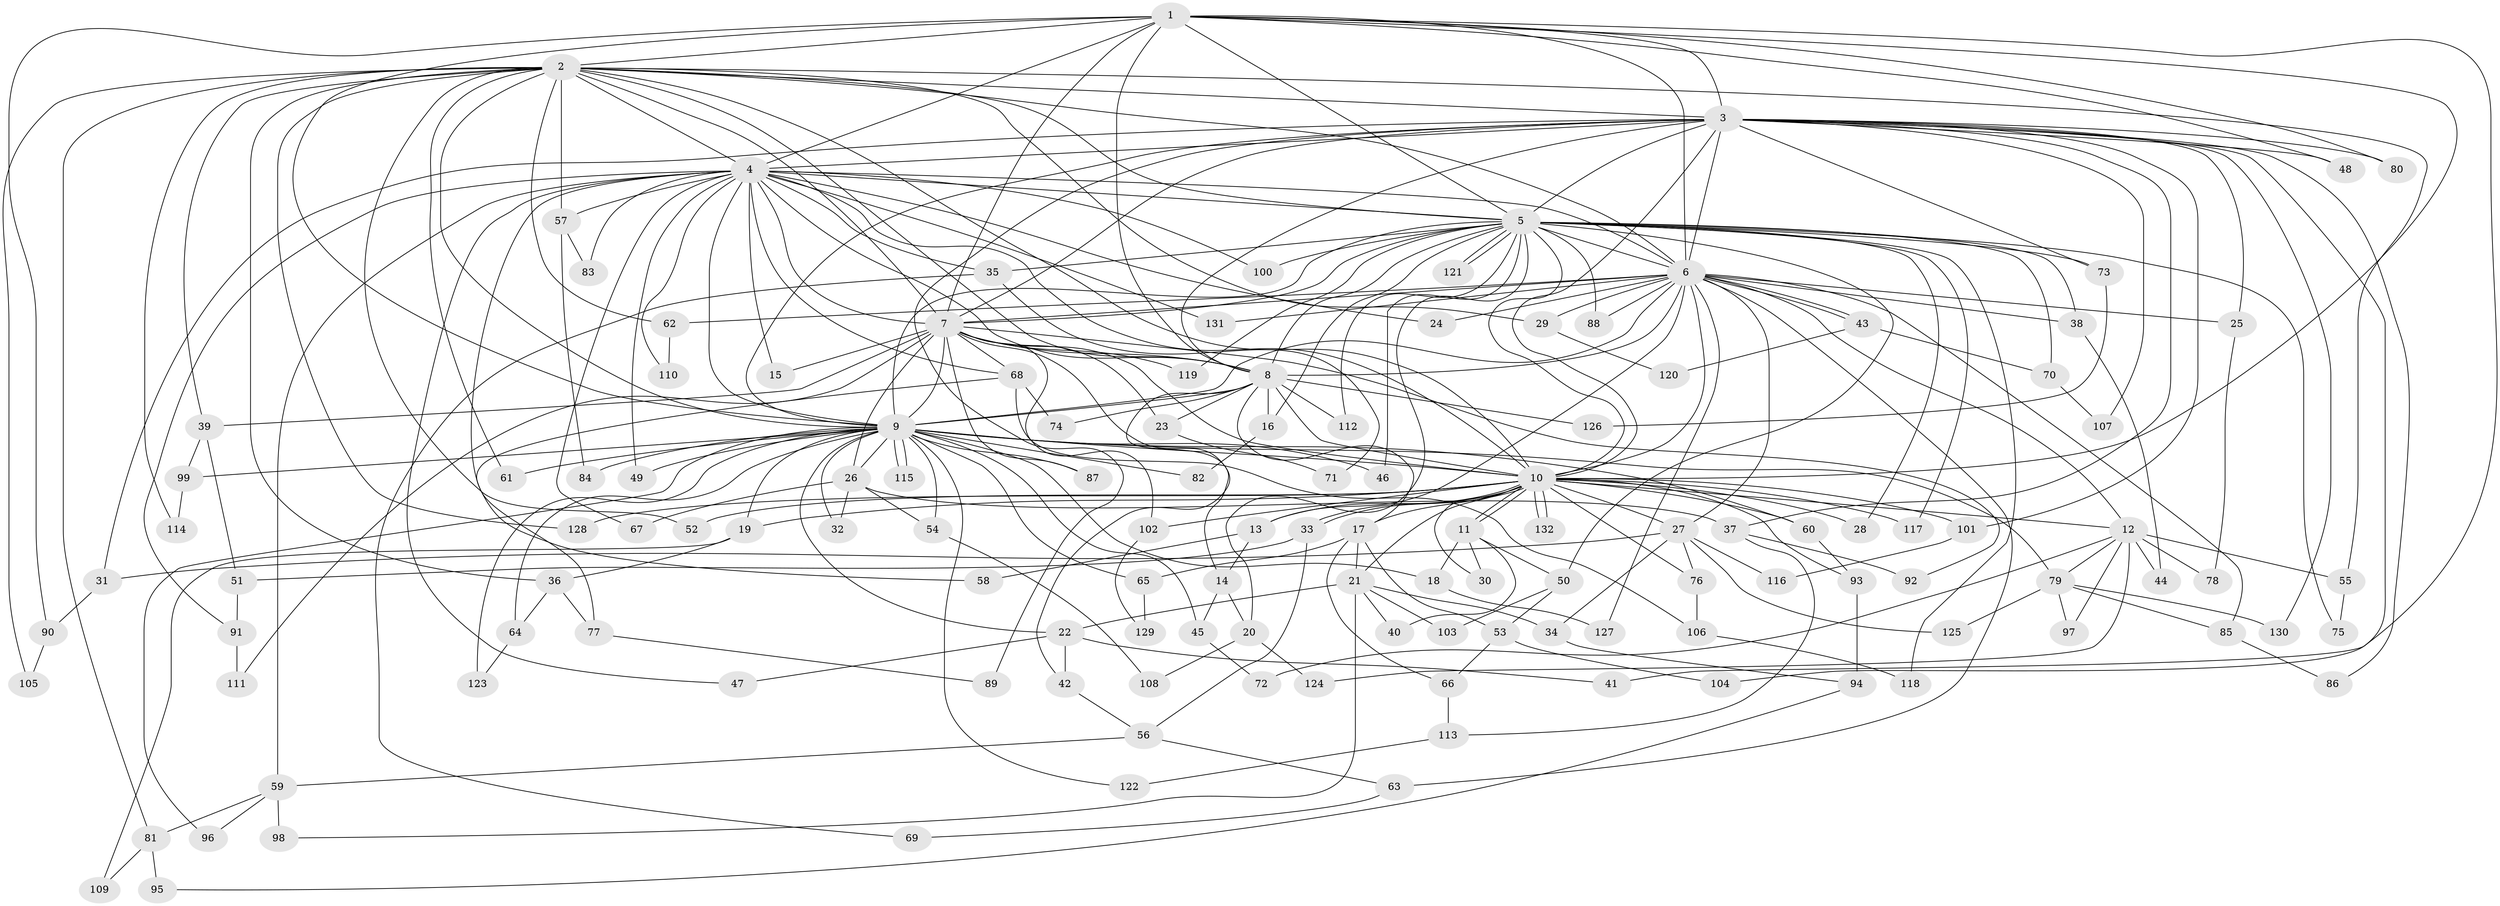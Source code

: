 // coarse degree distribution, {11: 0.01020408163265306, 19: 0.01020408163265306, 31: 0.02040816326530612, 22: 0.01020408163265306, 25: 0.01020408163265306, 18: 0.01020408163265306, 14: 0.01020408163265306, 29: 0.01020408163265306, 7: 0.030612244897959183, 8: 0.02040816326530612, 4: 0.08163265306122448, 5: 0.08163265306122448, 2: 0.45918367346938777, 3: 0.21428571428571427, 6: 0.02040816326530612}
// Generated by graph-tools (version 1.1) at 2025/41/03/06/25 10:41:32]
// undirected, 132 vertices, 289 edges
graph export_dot {
graph [start="1"]
  node [color=gray90,style=filled];
  1;
  2;
  3;
  4;
  5;
  6;
  7;
  8;
  9;
  10;
  11;
  12;
  13;
  14;
  15;
  16;
  17;
  18;
  19;
  20;
  21;
  22;
  23;
  24;
  25;
  26;
  27;
  28;
  29;
  30;
  31;
  32;
  33;
  34;
  35;
  36;
  37;
  38;
  39;
  40;
  41;
  42;
  43;
  44;
  45;
  46;
  47;
  48;
  49;
  50;
  51;
  52;
  53;
  54;
  55;
  56;
  57;
  58;
  59;
  60;
  61;
  62;
  63;
  64;
  65;
  66;
  67;
  68;
  69;
  70;
  71;
  72;
  73;
  74;
  75;
  76;
  77;
  78;
  79;
  80;
  81;
  82;
  83;
  84;
  85;
  86;
  87;
  88;
  89;
  90;
  91;
  92;
  93;
  94;
  95;
  96;
  97;
  98;
  99;
  100;
  101;
  102;
  103;
  104;
  105;
  106;
  107;
  108;
  109;
  110;
  111;
  112;
  113;
  114;
  115;
  116;
  117;
  118;
  119;
  120;
  121;
  122;
  123;
  124;
  125;
  126;
  127;
  128;
  129;
  130;
  131;
  132;
  1 -- 2;
  1 -- 3;
  1 -- 4;
  1 -- 5;
  1 -- 6;
  1 -- 7;
  1 -- 8;
  1 -- 9;
  1 -- 10;
  1 -- 41;
  1 -- 48;
  1 -- 80;
  1 -- 90;
  2 -- 3;
  2 -- 4;
  2 -- 5;
  2 -- 6;
  2 -- 7;
  2 -- 8;
  2 -- 9;
  2 -- 10;
  2 -- 29;
  2 -- 36;
  2 -- 39;
  2 -- 52;
  2 -- 55;
  2 -- 57;
  2 -- 61;
  2 -- 62;
  2 -- 81;
  2 -- 105;
  2 -- 114;
  2 -- 128;
  3 -- 4;
  3 -- 5;
  3 -- 6;
  3 -- 7;
  3 -- 8;
  3 -- 9;
  3 -- 10;
  3 -- 25;
  3 -- 31;
  3 -- 37;
  3 -- 48;
  3 -- 73;
  3 -- 80;
  3 -- 86;
  3 -- 89;
  3 -- 101;
  3 -- 104;
  3 -- 107;
  3 -- 130;
  4 -- 5;
  4 -- 6;
  4 -- 7;
  4 -- 8;
  4 -- 9;
  4 -- 10;
  4 -- 15;
  4 -- 24;
  4 -- 35;
  4 -- 47;
  4 -- 49;
  4 -- 57;
  4 -- 58;
  4 -- 59;
  4 -- 67;
  4 -- 68;
  4 -- 83;
  4 -- 91;
  4 -- 100;
  4 -- 110;
  4 -- 131;
  5 -- 6;
  5 -- 7;
  5 -- 8;
  5 -- 9;
  5 -- 10;
  5 -- 16;
  5 -- 20;
  5 -- 28;
  5 -- 35;
  5 -- 38;
  5 -- 46;
  5 -- 50;
  5 -- 70;
  5 -- 73;
  5 -- 75;
  5 -- 88;
  5 -- 100;
  5 -- 112;
  5 -- 117;
  5 -- 118;
  5 -- 119;
  5 -- 121;
  5 -- 121;
  6 -- 7;
  6 -- 8;
  6 -- 9;
  6 -- 10;
  6 -- 12;
  6 -- 13;
  6 -- 24;
  6 -- 25;
  6 -- 27;
  6 -- 29;
  6 -- 38;
  6 -- 43;
  6 -- 43;
  6 -- 62;
  6 -- 63;
  6 -- 85;
  6 -- 88;
  6 -- 127;
  6 -- 131;
  7 -- 8;
  7 -- 9;
  7 -- 10;
  7 -- 14;
  7 -- 15;
  7 -- 23;
  7 -- 26;
  7 -- 39;
  7 -- 68;
  7 -- 87;
  7 -- 92;
  7 -- 102;
  7 -- 111;
  7 -- 119;
  8 -- 9;
  8 -- 10;
  8 -- 16;
  8 -- 17;
  8 -- 23;
  8 -- 42;
  8 -- 74;
  8 -- 112;
  8 -- 126;
  9 -- 10;
  9 -- 18;
  9 -- 19;
  9 -- 22;
  9 -- 26;
  9 -- 32;
  9 -- 45;
  9 -- 46;
  9 -- 49;
  9 -- 54;
  9 -- 60;
  9 -- 61;
  9 -- 64;
  9 -- 65;
  9 -- 79;
  9 -- 82;
  9 -- 84;
  9 -- 87;
  9 -- 96;
  9 -- 99;
  9 -- 115;
  9 -- 115;
  9 -- 122;
  9 -- 123;
  10 -- 11;
  10 -- 11;
  10 -- 12;
  10 -- 13;
  10 -- 17;
  10 -- 19;
  10 -- 21;
  10 -- 27;
  10 -- 28;
  10 -- 30;
  10 -- 33;
  10 -- 33;
  10 -- 52;
  10 -- 60;
  10 -- 76;
  10 -- 93;
  10 -- 101;
  10 -- 102;
  10 -- 117;
  10 -- 128;
  10 -- 132;
  10 -- 132;
  11 -- 18;
  11 -- 30;
  11 -- 40;
  11 -- 50;
  12 -- 44;
  12 -- 55;
  12 -- 72;
  12 -- 78;
  12 -- 79;
  12 -- 97;
  12 -- 124;
  13 -- 14;
  13 -- 58;
  14 -- 20;
  14 -- 45;
  16 -- 82;
  17 -- 21;
  17 -- 53;
  17 -- 65;
  17 -- 66;
  18 -- 127;
  19 -- 36;
  19 -- 109;
  20 -- 108;
  20 -- 124;
  21 -- 22;
  21 -- 34;
  21 -- 40;
  21 -- 98;
  21 -- 103;
  22 -- 41;
  22 -- 42;
  22 -- 47;
  23 -- 71;
  25 -- 78;
  26 -- 32;
  26 -- 37;
  26 -- 54;
  26 -- 67;
  27 -- 31;
  27 -- 34;
  27 -- 76;
  27 -- 116;
  27 -- 125;
  29 -- 120;
  31 -- 90;
  33 -- 51;
  33 -- 56;
  34 -- 94;
  35 -- 69;
  35 -- 71;
  36 -- 64;
  36 -- 77;
  37 -- 92;
  37 -- 113;
  38 -- 44;
  39 -- 51;
  39 -- 99;
  42 -- 56;
  43 -- 70;
  43 -- 120;
  45 -- 72;
  50 -- 53;
  50 -- 103;
  51 -- 91;
  53 -- 66;
  53 -- 104;
  54 -- 108;
  55 -- 75;
  56 -- 59;
  56 -- 63;
  57 -- 83;
  57 -- 84;
  59 -- 81;
  59 -- 96;
  59 -- 98;
  60 -- 93;
  62 -- 110;
  63 -- 69;
  64 -- 123;
  65 -- 129;
  66 -- 113;
  68 -- 74;
  68 -- 77;
  68 -- 106;
  70 -- 107;
  73 -- 126;
  76 -- 106;
  77 -- 89;
  79 -- 85;
  79 -- 97;
  79 -- 125;
  79 -- 130;
  81 -- 95;
  81 -- 109;
  85 -- 86;
  90 -- 105;
  91 -- 111;
  93 -- 94;
  94 -- 95;
  99 -- 114;
  101 -- 116;
  102 -- 129;
  106 -- 118;
  113 -- 122;
}
